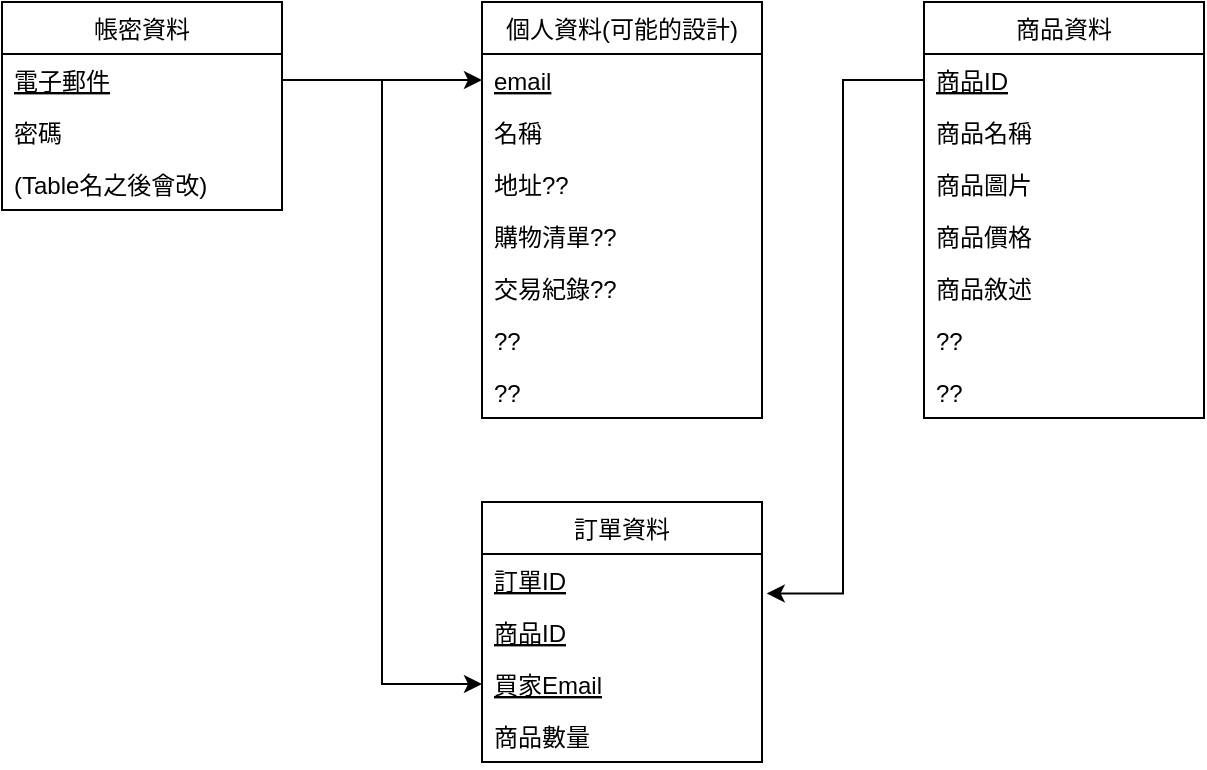 <mxfile version="12.2.4" pages="1"><diagram id="395m5o5xGBPSLpsiOudW" name="第1頁"><mxGraphModel dx="494" dy="478" grid="1" gridSize="10" guides="1" tooltips="1" connect="1" arrows="1" fold="1" page="1" pageScale="1" pageWidth="827" pageHeight="1169" math="0" shadow="0"><root><mxCell id="0"/><mxCell id="1" parent="0"/><mxCell id="3" value="帳密資料" style="swimlane;fontStyle=0;childLayout=stackLayout;horizontal=1;startSize=26;fillColor=none;horizontalStack=0;resizeParent=1;resizeParentMax=0;resizeLast=0;collapsible=1;marginBottom=0;" parent="1" vertex="1"><mxGeometry x="80" y="160" width="140" height="104" as="geometry"/></mxCell><mxCell id="4" value="電子郵件" style="text;strokeColor=none;fillColor=none;align=left;verticalAlign=top;spacingLeft=4;spacingRight=4;overflow=hidden;rotatable=0;points=[[0,0.5],[1,0.5]];portConstraint=eastwest;fontStyle=4" parent="3" vertex="1"><mxGeometry y="26" width="140" height="26" as="geometry"/></mxCell><mxCell id="5" value="密碼" style="text;strokeColor=none;fillColor=none;align=left;verticalAlign=top;spacingLeft=4;spacingRight=4;overflow=hidden;rotatable=0;points=[[0,0.5],[1,0.5]];portConstraint=eastwest;" parent="3" vertex="1"><mxGeometry y="52" width="140" height="26" as="geometry"/></mxCell><mxCell id="40" value="(Table名之後會改)" style="text;strokeColor=none;fillColor=none;align=left;verticalAlign=top;spacingLeft=4;spacingRight=4;overflow=hidden;rotatable=0;points=[[0,0.5],[1,0.5]];portConstraint=eastwest;" parent="3" vertex="1"><mxGeometry y="78" width="140" height="26" as="geometry"/></mxCell><mxCell id="11" style="edgeStyle=orthogonalEdgeStyle;rounded=0;orthogonalLoop=1;jettySize=auto;html=1;" parent="1" source="4" target="17" edge="1"><mxGeometry relative="1" as="geometry"><mxPoint x="280" y="304" as="targetPoint"/></mxGeometry></mxCell><mxCell id="16" value="個人資料(可能的設計)" style="swimlane;fontStyle=0;childLayout=stackLayout;horizontal=1;startSize=26;fillColor=none;horizontalStack=0;resizeParent=1;resizeParentMax=0;resizeLast=0;collapsible=1;marginBottom=0;" parent="1" vertex="1"><mxGeometry x="320" y="160" width="140" height="208" as="geometry"/></mxCell><mxCell id="17" value="email" style="text;strokeColor=none;fillColor=none;align=left;verticalAlign=top;spacingLeft=4;spacingRight=4;overflow=hidden;rotatable=0;points=[[0,0.5],[1,0.5]];portConstraint=eastwest;fontStyle=4" parent="16" vertex="1"><mxGeometry y="26" width="140" height="26" as="geometry"/></mxCell><mxCell id="18" value="名稱" style="text;strokeColor=none;fillColor=none;align=left;verticalAlign=top;spacingLeft=4;spacingRight=4;overflow=hidden;rotatable=0;points=[[0,0.5],[1,0.5]];portConstraint=eastwest;" parent="16" vertex="1"><mxGeometry y="52" width="140" height="26" as="geometry"/></mxCell><mxCell id="19" value="地址??" style="text;strokeColor=none;fillColor=none;align=left;verticalAlign=top;spacingLeft=4;spacingRight=4;overflow=hidden;rotatable=0;points=[[0,0.5],[1,0.5]];portConstraint=eastwest;" parent="16" vertex="1"><mxGeometry y="78" width="140" height="26" as="geometry"/></mxCell><mxCell id="21" value="購物清單??" style="text;strokeColor=none;fillColor=none;align=left;verticalAlign=top;spacingLeft=4;spacingRight=4;overflow=hidden;rotatable=0;points=[[0,0.5],[1,0.5]];portConstraint=eastwest;" parent="16" vertex="1"><mxGeometry y="104" width="140" height="26" as="geometry"/></mxCell><mxCell id="22" value="交易紀錄??" style="text;strokeColor=none;fillColor=none;align=left;verticalAlign=top;spacingLeft=4;spacingRight=4;overflow=hidden;rotatable=0;points=[[0,0.5],[1,0.5]];portConstraint=eastwest;" parent="16" vertex="1"><mxGeometry y="130" width="140" height="26" as="geometry"/></mxCell><mxCell id="23" value="??" style="text;strokeColor=none;fillColor=none;align=left;verticalAlign=top;spacingLeft=4;spacingRight=4;overflow=hidden;rotatable=0;points=[[0,0.5],[1,0.5]];portConstraint=eastwest;" parent="16" vertex="1"><mxGeometry y="156" width="140" height="26" as="geometry"/></mxCell><mxCell id="31" value="??" style="text;strokeColor=none;fillColor=none;align=left;verticalAlign=top;spacingLeft=4;spacingRight=4;overflow=hidden;rotatable=0;points=[[0,0.5],[1,0.5]];portConstraint=eastwest;" parent="16" vertex="1"><mxGeometry y="182" width="140" height="26" as="geometry"/></mxCell><mxCell id="32" value="商品資料" style="swimlane;fontStyle=0;childLayout=stackLayout;horizontal=1;startSize=26;fillColor=none;horizontalStack=0;resizeParent=1;resizeParentMax=0;resizeLast=0;collapsible=1;marginBottom=0;" parent="1" vertex="1"><mxGeometry x="541" y="160" width="140" height="208" as="geometry"/></mxCell><mxCell id="33" value="商品ID" style="text;strokeColor=none;fillColor=none;align=left;verticalAlign=top;spacingLeft=4;spacingRight=4;overflow=hidden;rotatable=0;points=[[0,0.5],[1,0.5]];portConstraint=eastwest;fontStyle=4" parent="32" vertex="1"><mxGeometry y="26" width="140" height="26" as="geometry"/></mxCell><mxCell id="34" value="商品名稱" style="text;strokeColor=none;fillColor=none;align=left;verticalAlign=top;spacingLeft=4;spacingRight=4;overflow=hidden;rotatable=0;points=[[0,0.5],[1,0.5]];portConstraint=eastwest;" parent="32" vertex="1"><mxGeometry y="52" width="140" height="26" as="geometry"/></mxCell><mxCell id="35" value="商品圖片" style="text;strokeColor=none;fillColor=none;align=left;verticalAlign=top;spacingLeft=4;spacingRight=4;overflow=hidden;rotatable=0;points=[[0,0.5],[1,0.5]];portConstraint=eastwest;" parent="32" vertex="1"><mxGeometry y="78" width="140" height="26" as="geometry"/></mxCell><mxCell id="36" value="商品價格" style="text;strokeColor=none;fillColor=none;align=left;verticalAlign=top;spacingLeft=4;spacingRight=4;overflow=hidden;rotatable=0;points=[[0,0.5],[1,0.5]];portConstraint=eastwest;" parent="32" vertex="1"><mxGeometry y="104" width="140" height="26" as="geometry"/></mxCell><mxCell id="37" value="商品敘述" style="text;strokeColor=none;fillColor=none;align=left;verticalAlign=top;spacingLeft=4;spacingRight=4;overflow=hidden;rotatable=0;points=[[0,0.5],[1,0.5]];portConstraint=eastwest;" parent="32" vertex="1"><mxGeometry y="130" width="140" height="26" as="geometry"/></mxCell><mxCell id="38" value="??" style="text;strokeColor=none;fillColor=none;align=left;verticalAlign=top;spacingLeft=4;spacingRight=4;overflow=hidden;rotatable=0;points=[[0,0.5],[1,0.5]];portConstraint=eastwest;" parent="32" vertex="1"><mxGeometry y="156" width="140" height="26" as="geometry"/></mxCell><mxCell id="39" value="??" style="text;strokeColor=none;fillColor=none;align=left;verticalAlign=top;spacingLeft=4;spacingRight=4;overflow=hidden;rotatable=0;points=[[0,0.5],[1,0.5]];portConstraint=eastwest;" parent="32" vertex="1"><mxGeometry y="182" width="140" height="26" as="geometry"/></mxCell><mxCell id="41" value="訂單資料" style="swimlane;fontStyle=0;childLayout=stackLayout;horizontal=1;startSize=26;fillColor=none;horizontalStack=0;resizeParent=1;resizeParentMax=0;resizeLast=0;collapsible=1;marginBottom=0;" parent="1" vertex="1"><mxGeometry x="320" y="410" width="140" height="130" as="geometry"/></mxCell><mxCell id="42" value="訂單ID" style="text;strokeColor=none;fillColor=none;align=left;verticalAlign=top;spacingLeft=4;spacingRight=4;overflow=hidden;rotatable=0;points=[[0,0.5],[1,0.5]];portConstraint=eastwest;fontStyle=4" parent="41" vertex="1"><mxGeometry y="26" width="140" height="26" as="geometry"/></mxCell><mxCell id="43" value="商品ID" style="text;strokeColor=none;fillColor=none;align=left;verticalAlign=top;spacingLeft=4;spacingRight=4;overflow=hidden;rotatable=0;points=[[0,0.5],[1,0.5]];portConstraint=eastwest;fontStyle=4" parent="41" vertex="1"><mxGeometry y="52" width="140" height="26" as="geometry"/></mxCell><mxCell id="49" value="買家Email" style="text;strokeColor=none;fillColor=none;align=left;verticalAlign=top;spacingLeft=4;spacingRight=4;overflow=hidden;rotatable=0;points=[[0,0.5],[1,0.5]];portConstraint=eastwest;fontStyle=4" parent="41" vertex="1"><mxGeometry y="78" width="140" height="26" as="geometry"/></mxCell><mxCell id="44" value="商品數量" style="text;strokeColor=none;fillColor=none;align=left;verticalAlign=top;spacingLeft=4;spacingRight=4;overflow=hidden;rotatable=0;points=[[0,0.5],[1,0.5]];portConstraint=eastwest;" parent="41" vertex="1"><mxGeometry y="104" width="140" height="26" as="geometry"/></mxCell><mxCell id="50" style="edgeStyle=orthogonalEdgeStyle;rounded=0;orthogonalLoop=1;jettySize=auto;html=1;exitX=1;exitY=0.5;exitDx=0;exitDy=0;entryX=0;entryY=0.5;entryDx=0;entryDy=0;" parent="1" source="4" target="49" edge="1"><mxGeometry relative="1" as="geometry"/></mxCell><mxCell id="51" style="edgeStyle=orthogonalEdgeStyle;rounded=0;orthogonalLoop=1;jettySize=auto;html=1;entryX=1.017;entryY=-0.242;entryDx=0;entryDy=0;entryPerimeter=0;" parent="1" source="33" target="43" edge="1"><mxGeometry relative="1" as="geometry"/></mxCell></root></mxGraphModel></diagram></mxfile>
